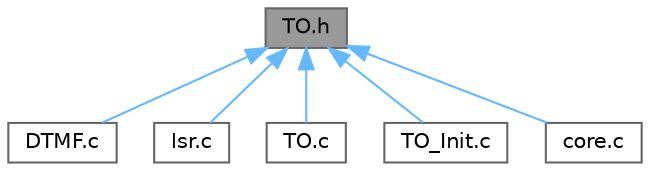 digraph "TO.h"
{
 // LATEX_PDF_SIZE
  bgcolor="transparent";
  edge [fontname=Helvetica,fontsize=10,labelfontname=Helvetica,labelfontsize=10];
  node [fontname=Helvetica,fontsize=10,shape=box,height=0.2,width=0.4];
  Node1 [label="TO.h",height=0.2,width=0.4,color="gray40", fillcolor="grey60", style="filled", fontcolor="black",tooltip=" "];
  Node1 -> Node2 [dir="back",color="steelblue1",style="solid"];
  Node2 [label="DTMF.c",height=0.2,width=0.4,color="grey40", fillcolor="white", style="filled",URL="$_d_t_m_f_8c.html",tooltip=" "];
  Node1 -> Node3 [dir="back",color="steelblue1",style="solid"];
  Node3 [label="Isr.c",height=0.2,width=0.4,color="grey40", fillcolor="white", style="filled",URL="$_isr_8c.html",tooltip=" "];
  Node1 -> Node4 [dir="back",color="steelblue1",style="solid"];
  Node4 [label="TO.c",height=0.2,width=0.4,color="grey40", fillcolor="white", style="filled",URL="$_t_o_8c.html",tooltip=" "];
  Node1 -> Node5 [dir="back",color="steelblue1",style="solid"];
  Node5 [label="TO_Init.c",height=0.2,width=0.4,color="grey40", fillcolor="white", style="filled",URL="$_t_o___init_8c.html",tooltip=" "];
  Node1 -> Node6 [dir="back",color="steelblue1",style="solid"];
  Node6 [label="core.c",height=0.2,width=0.4,color="grey40", fillcolor="white", style="filled",URL="$core_8c.html",tooltip=" "];
}
